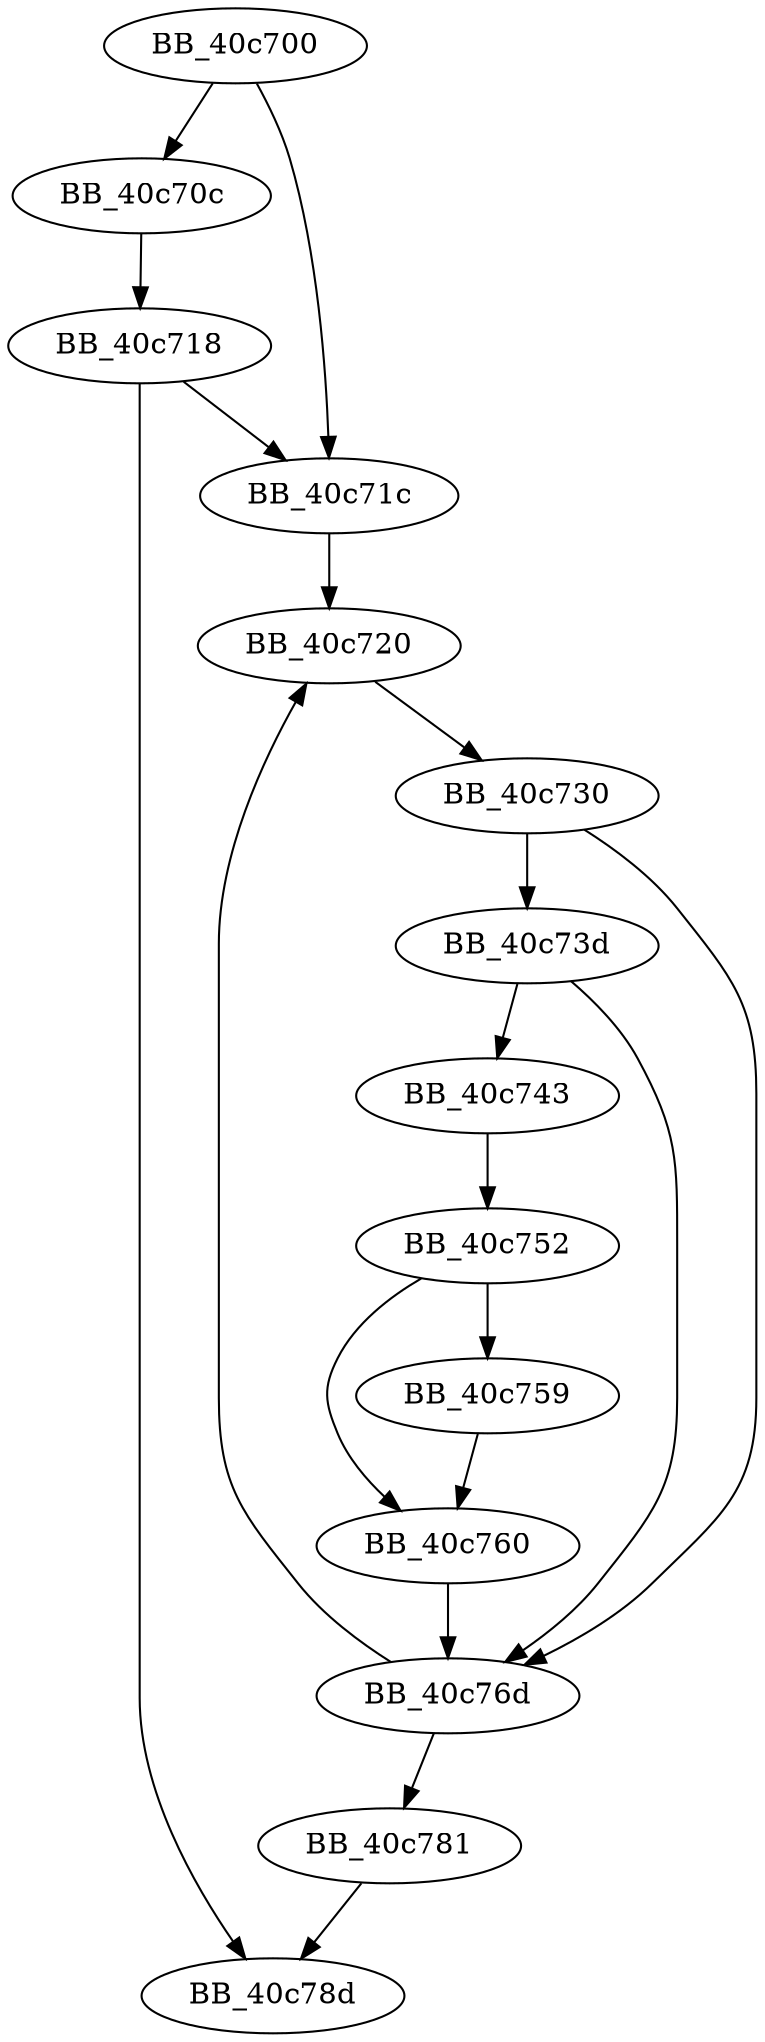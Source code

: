 DiGraph sub_40C700{
BB_40c700->BB_40c70c
BB_40c700->BB_40c71c
BB_40c70c->BB_40c718
BB_40c718->BB_40c71c
BB_40c718->BB_40c78d
BB_40c71c->BB_40c720
BB_40c720->BB_40c730
BB_40c730->BB_40c73d
BB_40c730->BB_40c76d
BB_40c73d->BB_40c743
BB_40c73d->BB_40c76d
BB_40c743->BB_40c752
BB_40c752->BB_40c759
BB_40c752->BB_40c760
BB_40c759->BB_40c760
BB_40c760->BB_40c76d
BB_40c76d->BB_40c720
BB_40c76d->BB_40c781
BB_40c781->BB_40c78d
}
